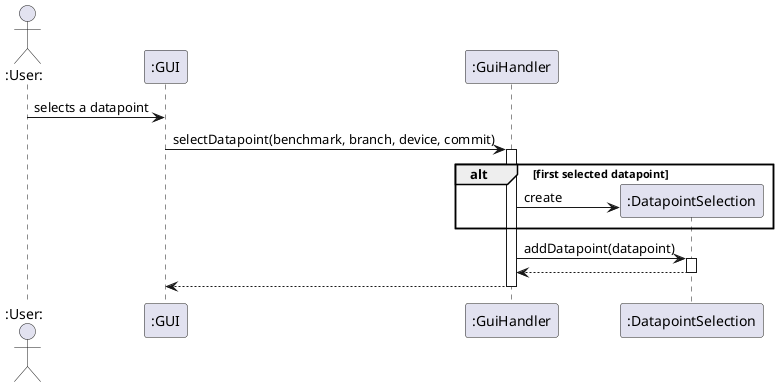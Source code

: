 @startuml FR1

actor ":User:" as ted
participant ":GUI" as gui
participant ":GuiHandler" as guiHandler
participant ":DatapointSelection" as selection

ted -> gui: selects a datapoint
gui -> guiHandler ++: selectDatapoint(benchmark, branch, device, commit)

alt first selected datapoint
  guiHandler -> selection **: create
  end

guiHandler -> selection ++: addDatapoint(datapoint)
selection --> guiHandler --:
guiHandler --> gui --:

@enduml
